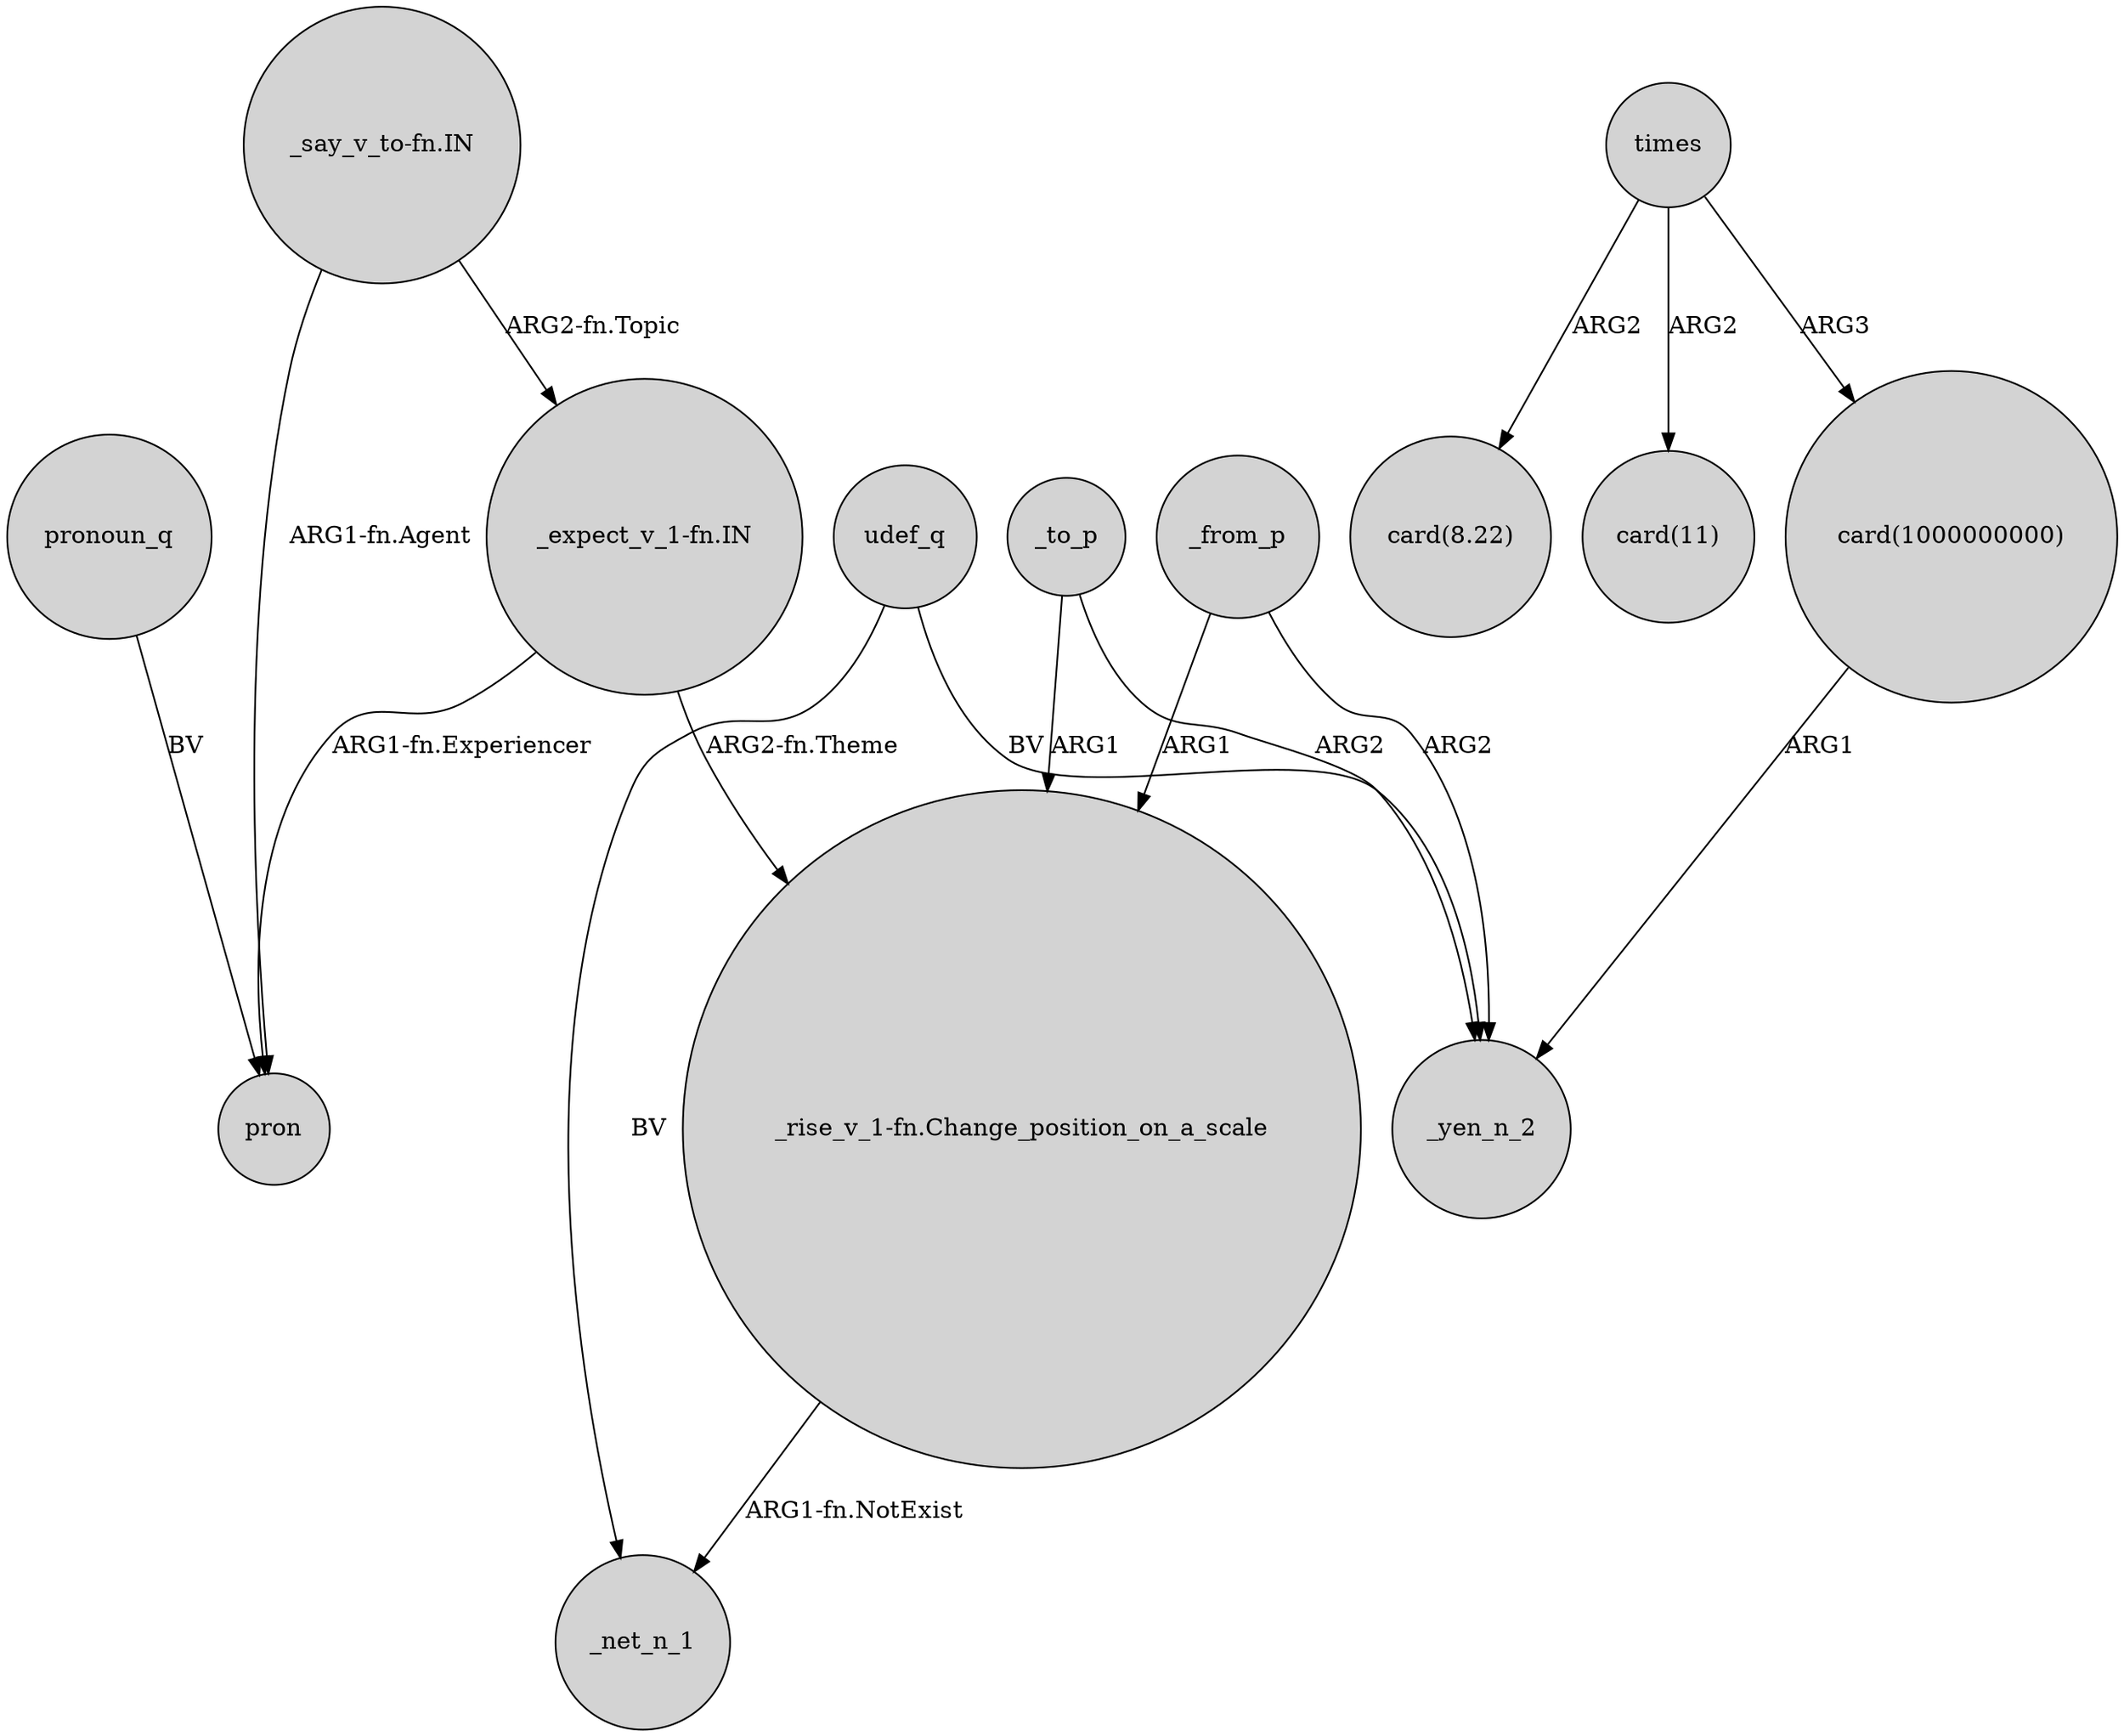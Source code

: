 digraph {
	node [shape=circle style=filled]
	"_expect_v_1-fn.IN" -> pron [label="ARG1-fn.Experiencer"]
	udef_q -> _net_n_1 [label=BV]
	times -> "card(8.22)" [label=ARG2]
	_to_p -> _yen_n_2 [label=ARG2]
	"_say_v_to-fn.IN" -> "_expect_v_1-fn.IN" [label="ARG2-fn.Topic"]
	udef_q -> _yen_n_2 [label=BV]
	"card(1000000000)" -> _yen_n_2 [label=ARG1]
	"_rise_v_1-fn.Change_position_on_a_scale" -> _net_n_1 [label="ARG1-fn.NotExist"]
	_from_p -> _yen_n_2 [label=ARG2]
	_to_p -> "_rise_v_1-fn.Change_position_on_a_scale" [label=ARG1]
	"_expect_v_1-fn.IN" -> "_rise_v_1-fn.Change_position_on_a_scale" [label="ARG2-fn.Theme"]
	times -> "card(1000000000)" [label=ARG3]
	times -> "card(11)" [label=ARG2]
	_from_p -> "_rise_v_1-fn.Change_position_on_a_scale" [label=ARG1]
	"_say_v_to-fn.IN" -> pron [label="ARG1-fn.Agent"]
	pronoun_q -> pron [label=BV]
}
